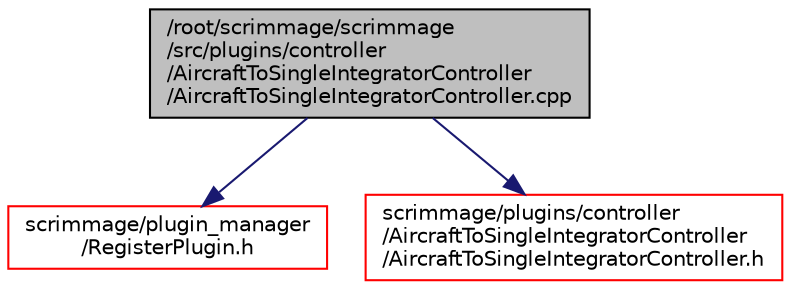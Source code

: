 digraph "/root/scrimmage/scrimmage/src/plugins/controller/AircraftToSingleIntegratorController/AircraftToSingleIntegratorController.cpp"
{
 // LATEX_PDF_SIZE
  edge [fontname="Helvetica",fontsize="10",labelfontname="Helvetica",labelfontsize="10"];
  node [fontname="Helvetica",fontsize="10",shape=record];
  Node1 [label="/root/scrimmage/scrimmage\l/src/plugins/controller\l/AircraftToSingleIntegratorController\l/AircraftToSingleIntegratorController.cpp",height=0.2,width=0.4,color="black", fillcolor="grey75", style="filled", fontcolor="black",tooltip="Brief file description."];
  Node1 -> Node2 [color="midnightblue",fontsize="10",style="solid",fontname="Helvetica"];
  Node2 [label="scrimmage/plugin_manager\l/RegisterPlugin.h",height=0.2,width=0.4,color="red", fillcolor="white", style="filled",URL="$RegisterPlugin_8h.html",tooltip="Brief file description."];
  Node1 -> Node4 [color="midnightblue",fontsize="10",style="solid",fontname="Helvetica"];
  Node4 [label="scrimmage/plugins/controller\l/AircraftToSingleIntegratorController\l/AircraftToSingleIntegratorController.h",height=0.2,width=0.4,color="red", fillcolor="white", style="filled",URL="$AircraftToSingleIntegratorController_8h.html",tooltip="Brief file description."];
}
